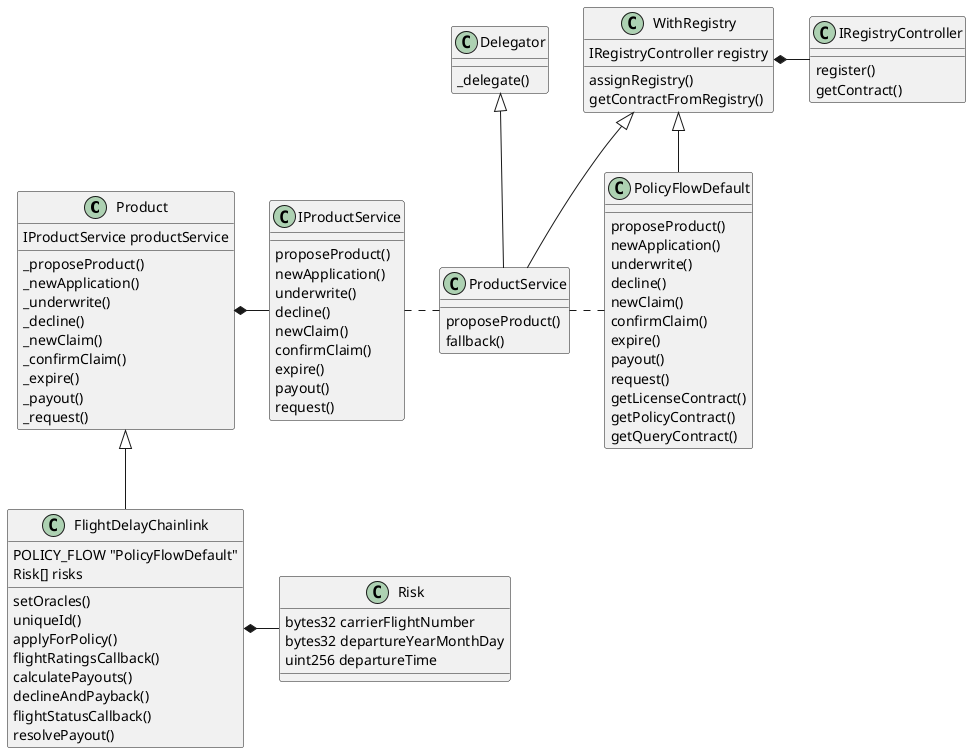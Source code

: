 @startuml
Product <|-- FlightDelayChainlink 
FlightDelayChainlink *- Risk

Risk : bytes32 carrierFlightNumber
Risk : bytes32 departureYearMonthDay
Risk : uint256 departureTime

FlightDelayChainlink : POLICY_FLOW "PolicyFlowDefault"
FlightDelayChainlink : Risk[] risks

FlightDelayChainlink : setOracles()
FlightDelayChainlink : uniqueId()
FlightDelayChainlink : applyForPolicy()

FlightDelayChainlink : flightRatingsCallback()
FlightDelayChainlink : calculatePayouts()
FlightDelayChainlink : declineAndPayback()

FlightDelayChainlink : flightStatusCallback()
FlightDelayChainlink : resolvePayout()

Product *- IProductService
Product : IProductService productService

IProductService . ProductService

WithRegistry <|-- ProductService
Delegator <|-- ProductService

ProductService : proposeProduct()
ProductService : fallback()

WithRegistry : IRegistryController registry
WithRegistry : assignRegistry()
WithRegistry : getContractFromRegistry()

WithRegistry *- IRegistryController

IRegistryController : register()
IRegistryController : getContract()

Delegator : _delegate()

ProductService . PolicyFlowDefault 
WithRegistry <|-- PolicyFlowDefault 

PolicyFlowDefault : proposeProduct()
PolicyFlowDefault : newApplication()
PolicyFlowDefault : underwrite()
PolicyFlowDefault : decline()
PolicyFlowDefault : newClaim()
PolicyFlowDefault : confirmClaim()
PolicyFlowDefault : expire()
PolicyFlowDefault : payout()
PolicyFlowDefault : request()
PolicyFlowDefault : getLicenseContract()
PolicyFlowDefault : getPolicyContract()
PolicyFlowDefault : getQueryContract()

Product : _proposeProduct()
Product : _newApplication()
Product : _underwrite()
Product : _decline()
Product : _newClaim()
Product : _confirmClaim()
Product : _expire()
Product : _payout()
Product : _request()

IProductService : proposeProduct()
IProductService : newApplication()
IProductService : underwrite()
IProductService : decline()
IProductService : newClaim()
IProductService : confirmClaim()
IProductService : expire()
IProductService : payout()
IProductService : request()
@enduml
